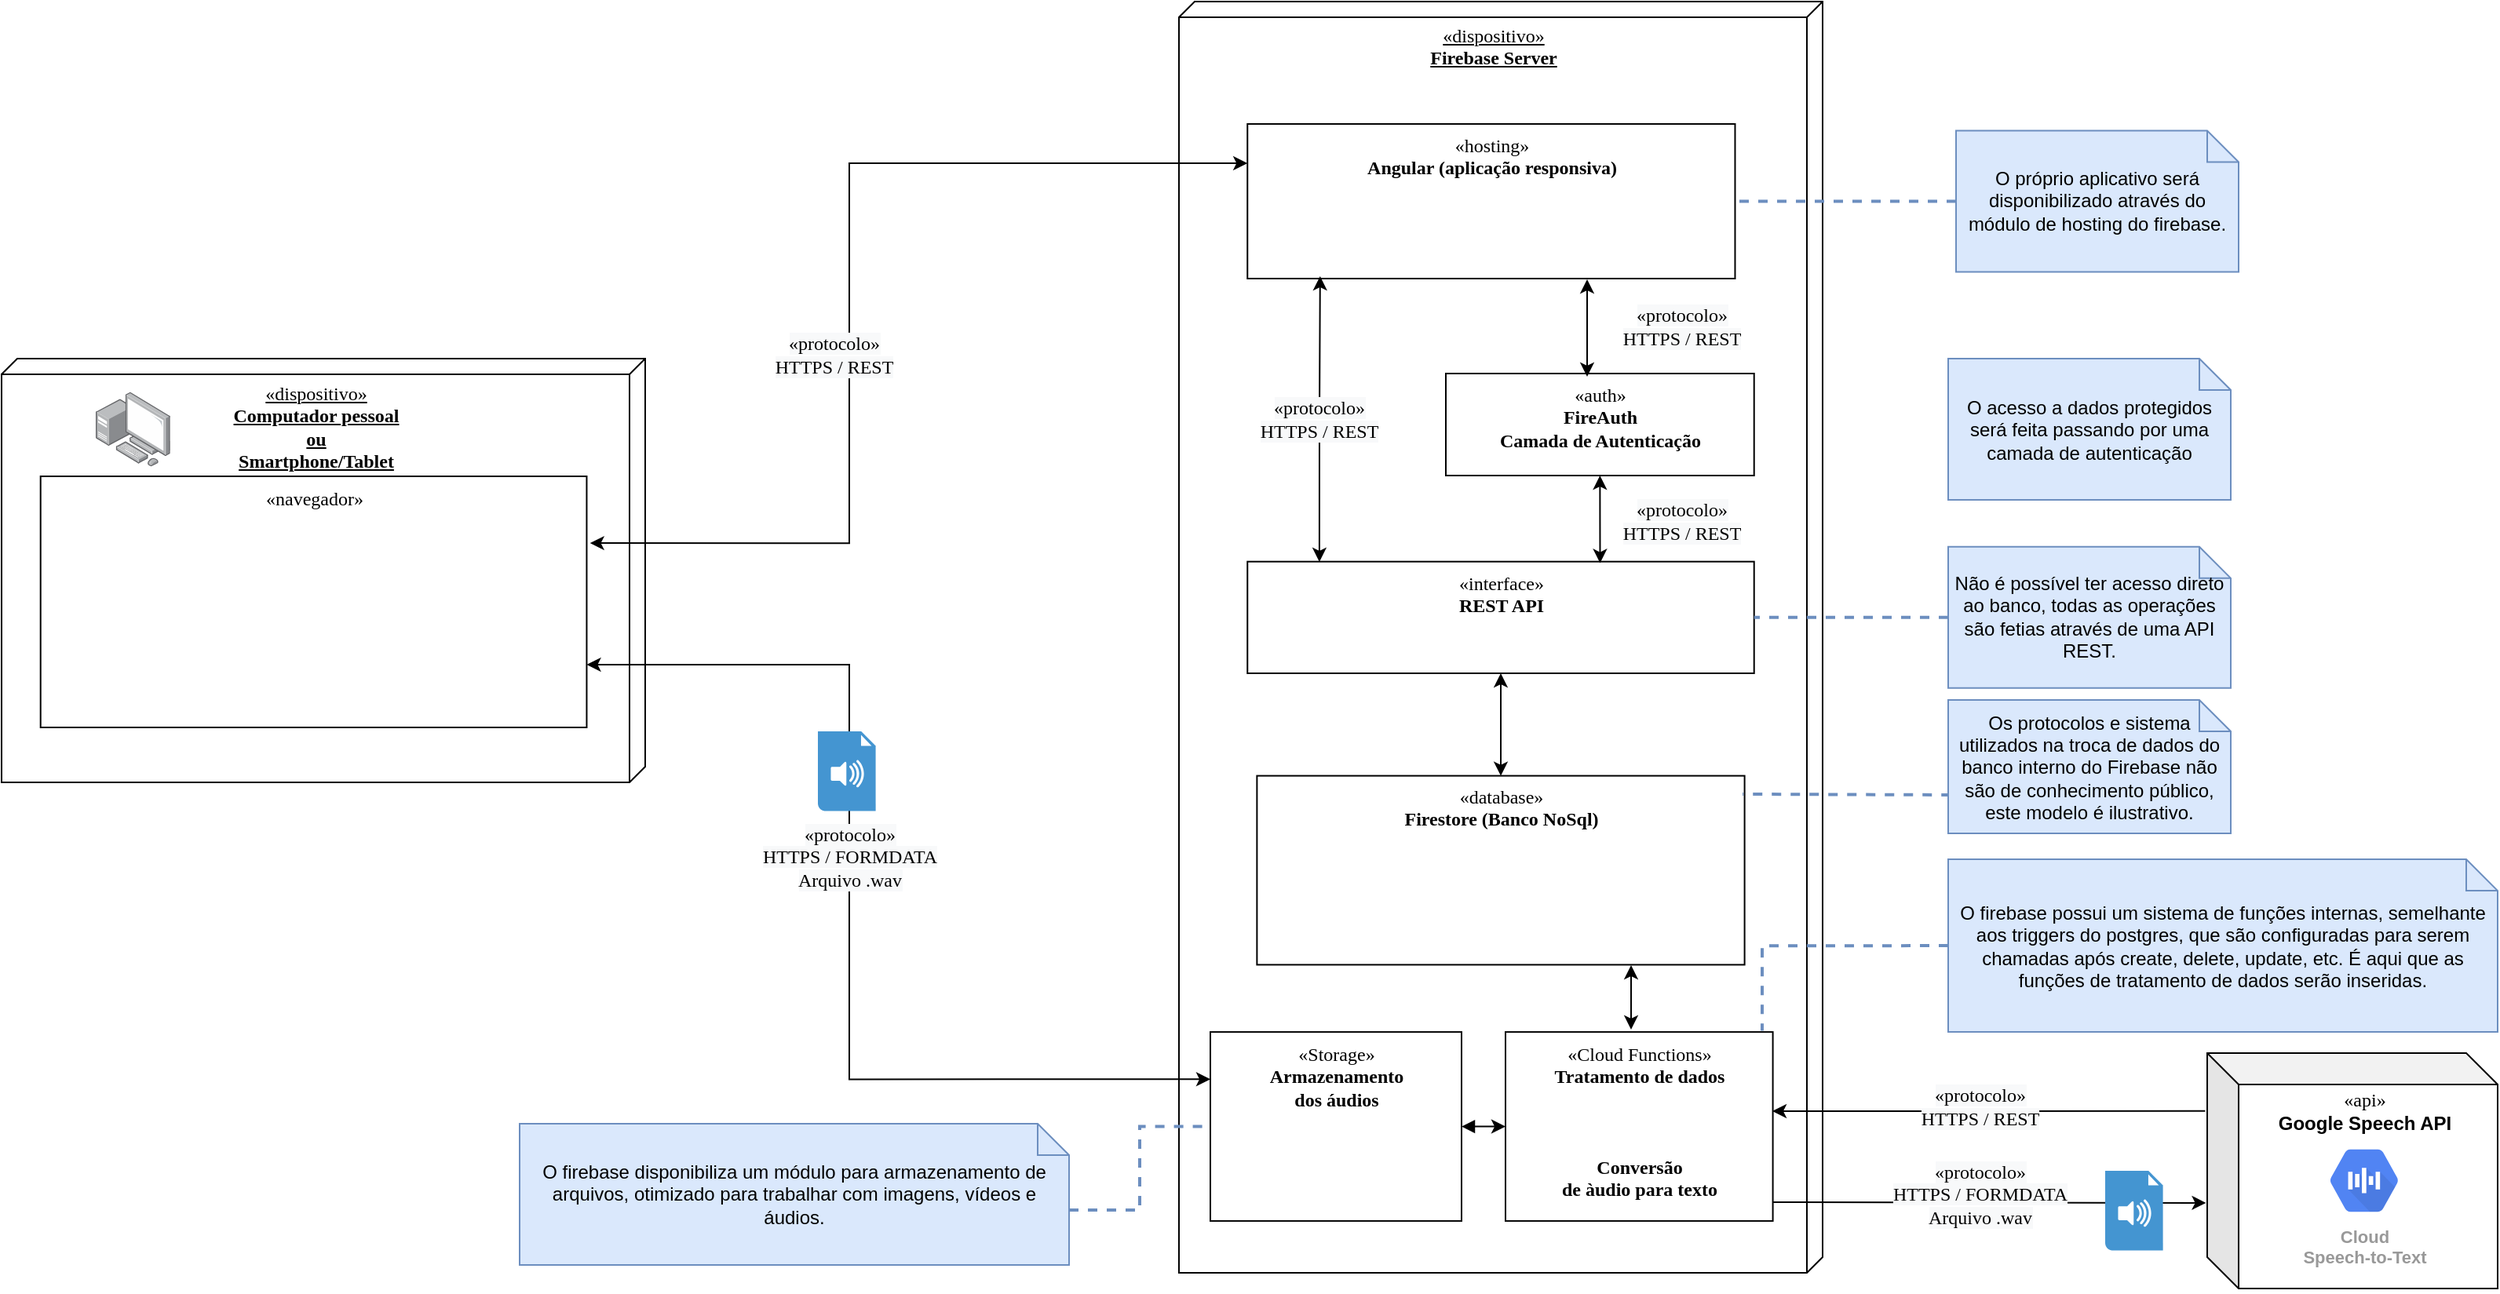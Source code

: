<mxfile version="13.0.3" type="device"><diagram name="Page-1" id="5f0bae14-7c28-e335-631c-24af17079c00"><mxGraphModel dx="1024" dy="596" grid="1" gridSize="10" guides="1" tooltips="1" connect="1" arrows="1" fold="1" page="1" pageScale="1" pageWidth="1100" pageHeight="850" background="#ffffff" math="0" shadow="0"><root><mxCell id="0"/><mxCell id="1" parent="0"/><mxCell id="NCtaSS7GQ4VLyrY8hRel-30" value="" style="group" parent="1" vertex="1" connectable="0"><mxGeometry x="750" y="25" width="410" height="810" as="geometry"/></mxCell><mxCell id="NCtaSS7GQ4VLyrY8hRel-31" value="" style="group" parent="NCtaSS7GQ4VLyrY8hRel-30" vertex="1" connectable="0"><mxGeometry width="410" height="810.0" as="geometry"/></mxCell><mxCell id="NCtaSS7GQ4VLyrY8hRel-32" value="«dispositivo»&lt;br&gt;&lt;b&gt;Firebase Server&lt;/b&gt;" style="verticalAlign=top;align=center;spacingTop=8;spacingLeft=2;spacingRight=12;shape=cube;size=10;direction=south;fontStyle=4;html=1;rounded=0;shadow=0;comic=0;labelBackgroundColor=none;strokeWidth=1;fontFamily=Verdana;fontSize=12" parent="NCtaSS7GQ4VLyrY8hRel-31" vertex="1"><mxGeometry width="410" height="810.0" as="geometry"/></mxCell><mxCell id="NCtaSS7GQ4VLyrY8hRel-38" style="edgeStyle=none;rounded=0;orthogonalLoop=1;jettySize=auto;html=1;exitX=0.5;exitY=1;exitDx=0;exitDy=0;entryX=0.5;entryY=0;entryDx=0;entryDy=0;startArrow=classic;startFill=1;" parent="NCtaSS7GQ4VLyrY8hRel-31" source="NCtaSS7GQ4VLyrY8hRel-33" target="NCtaSS7GQ4VLyrY8hRel-34" edge="1"><mxGeometry relative="1" as="geometry"/></mxCell><mxCell id="NCtaSS7GQ4VLyrY8hRel-33" value="«interface»&lt;br&gt;&lt;b&gt;REST API&lt;/b&gt;" style="html=1;rounded=0;shadow=0;comic=0;labelBackgroundColor=none;strokeWidth=1;fontFamily=Verdana;fontSize=12;align=center;verticalAlign=top;" parent="NCtaSS7GQ4VLyrY8hRel-31" vertex="1"><mxGeometry x="43.63" y="356.851" width="322.73" height="71.149" as="geometry"/></mxCell><mxCell id="NCtaSS7GQ4VLyrY8hRel-64" style="edgeStyle=orthogonalEdgeStyle;rounded=0;orthogonalLoop=1;jettySize=auto;html=1;startArrow=classic;startFill=1;" parent="NCtaSS7GQ4VLyrY8hRel-31" edge="1"><mxGeometry relative="1" as="geometry"><mxPoint x="288" y="614" as="sourcePoint"/><mxPoint x="288" y="655" as="targetPoint"/><Array as="points"><mxPoint x="288" y="635"/><mxPoint x="288" y="635"/></Array></mxGeometry></mxCell><mxCell id="NCtaSS7GQ4VLyrY8hRel-34" value="«database»&lt;br&gt;&lt;b&gt;Firestore (Banco NoSql)&lt;/b&gt;" style="html=1;rounded=0;shadow=0;comic=0;labelBackgroundColor=none;strokeWidth=1;fontFamily=Verdana;fontSize=12;align=center;verticalAlign=top;" parent="NCtaSS7GQ4VLyrY8hRel-31" vertex="1"><mxGeometry x="49.69" y="493.311" width="310.61" height="120.405" as="geometry"/></mxCell><mxCell id="NCtaSS7GQ4VLyrY8hRel-45" value="" style="shape=image;html=1;verticalAlign=top;verticalLabelPosition=bottom;labelBackgroundColor=#ffffff;imageAspect=0;aspect=fixed;image=https://cdn4.iconfinder.com/data/icons/google-i-o-2016/512/google_firebase-2-128.png" parent="NCtaSS7GQ4VLyrY8hRel-31" vertex="1"><mxGeometry x="310" y="6.42" width="65" height="65" as="geometry"/></mxCell><mxCell id="NCtaSS7GQ4VLyrY8hRel-63" value="«Cloud Functions»&lt;br&gt;&lt;b&gt;Tratamento de dados&lt;br&gt;&lt;br&gt;&lt;br&gt;&lt;br&gt;Conversão &lt;br&gt;de àudio para texto&lt;br&gt;&lt;/b&gt;" style="html=1;rounded=0;shadow=0;comic=0;labelBackgroundColor=none;strokeWidth=1;fontFamily=Verdana;fontSize=12;align=center;verticalAlign=top;" parent="NCtaSS7GQ4VLyrY8hRel-31" vertex="1"><mxGeometry x="208" y="656.554" width="170.3" height="120.405" as="geometry"/></mxCell><mxCell id="5Se_bmnI_o4pC2JBTxKC-6" value="«hosting»&lt;br&gt;&lt;b&gt;Angular (aplicação responsiva)&lt;/b&gt;" style="html=1;rounded=0;shadow=0;comic=0;labelBackgroundColor=none;strokeWidth=1;fontFamily=Verdana;fontSize=12;align=center;verticalAlign=top;" parent="NCtaSS7GQ4VLyrY8hRel-31" vertex="1"><mxGeometry x="43.63" y="77.986" width="310.61" height="98.514" as="geometry"/></mxCell><mxCell id="5Se_bmnI_o4pC2JBTxKC-11" value="" style="edgeStyle=orthogonalEdgeStyle;rounded=0;orthogonalLoop=1;jettySize=auto;html=1;startArrow=block;startFill=1;" parent="NCtaSS7GQ4VLyrY8hRel-31" source="5Se_bmnI_o4pC2JBTxKC-10" target="NCtaSS7GQ4VLyrY8hRel-63" edge="1"><mxGeometry relative="1" as="geometry"/></mxCell><mxCell id="5Se_bmnI_o4pC2JBTxKC-10" value="«Storage»&lt;br&gt;&lt;b&gt;Armazenamento&lt;br&gt;dos áudios&lt;br&gt;&lt;/b&gt;" style="html=1;rounded=0;shadow=0;comic=0;labelBackgroundColor=none;strokeWidth=1;fontFamily=Verdana;fontSize=12;align=center;verticalAlign=top;" parent="NCtaSS7GQ4VLyrY8hRel-31" vertex="1"><mxGeometry x="20" y="656.554" width="160" height="120.405" as="geometry"/></mxCell><mxCell id="TBz_cIA_gCpPjVC_vdFE-28" style="edgeStyle=orthogonalEdgeStyle;rounded=0;orthogonalLoop=1;jettySize=auto;html=1;startArrow=classic;startFill=1;entryX=0.149;entryY=0.985;entryDx=0;entryDy=0;entryPerimeter=0;exitX=0.142;exitY=0.002;exitDx=0;exitDy=0;exitPerimeter=0;" parent="NCtaSS7GQ4VLyrY8hRel-31" source="NCtaSS7GQ4VLyrY8hRel-33" target="5Se_bmnI_o4pC2JBTxKC-6" edge="1"><mxGeometry relative="1" as="geometry"><mxPoint x="90" y="317" as="sourcePoint"/><mxPoint x="90" y="255" as="targetPoint"/><Array as="points"/></mxGeometry></mxCell><mxCell id="TBz_cIA_gCpPjVC_vdFE-29" value="&lt;span style=&quot;font-family: &amp;#34;verdana&amp;#34; ; font-size: 12px ; background-color: rgb(248 , 249 , 250)&quot;&gt;«protocolo»&lt;br&gt;HTTPS / REST&lt;br&gt;&lt;/span&gt;" style="edgeLabel;html=1;align=center;verticalAlign=middle;resizable=0;points=[];" parent="TBz_cIA_gCpPjVC_vdFE-28" vertex="1" connectable="0"><mxGeometry x="-0.149" y="1" relative="1" as="geometry"><mxPoint y="-13.55" as="offset"/></mxGeometry></mxCell><mxCell id="NCtaSS7GQ4VLyrY8hRel-12" value="«dispositivo»&lt;br&gt;&lt;b&gt;Computador pessoal&lt;br&gt;ou&lt;br&gt;&lt;/b&gt;&lt;b&gt;Smartphone/Tablet&lt;/b&gt;" style="verticalAlign=top;align=center;spacingTop=8;spacingLeft=2;spacingRight=12;shape=cube;size=10;direction=south;fontStyle=4;html=1;rounded=0;shadow=0;comic=0;labelBackgroundColor=none;strokeWidth=1;fontFamily=Verdana;fontSize=12" parent="1" vertex="1"><mxGeometry y="252.5" width="410" height="270" as="geometry"/></mxCell><mxCell id="5Se_bmnI_o4pC2JBTxKC-15" style="rounded=0;orthogonalLoop=1;jettySize=auto;html=1;startArrow=classic;startFill=1;entryX=0;entryY=0.25;entryDx=0;entryDy=0;exitX=1;exitY=0.75;exitDx=0;exitDy=0;edgeStyle=orthogonalEdgeStyle;" parent="1" source="NCtaSS7GQ4VLyrY8hRel-13" target="5Se_bmnI_o4pC2JBTxKC-10" edge="1"><mxGeometry relative="1" as="geometry"><mxPoint x="433.817" y="182.56" as="sourcePoint"/><mxPoint x="803.63" y="182.5" as="targetPoint"/><Array as="points"><mxPoint x="540" y="448"/><mxPoint x="540" y="712"/></Array></mxGeometry></mxCell><mxCell id="5Se_bmnI_o4pC2JBTxKC-16" value="&lt;span style=&quot;font-family: &amp;#34;verdana&amp;#34; ; font-size: 12px ; background-color: rgb(248 , 249 , 250)&quot;&gt;«protocolo»&lt;br&gt;HTTPS / FORMDATA&lt;br&gt;Arquivo .wav&lt;br&gt;&lt;/span&gt;" style="edgeLabel;html=1;align=center;verticalAlign=middle;resizable=0;points=[];" parent="5Se_bmnI_o4pC2JBTxKC-15" vertex="1" connectable="0"><mxGeometry x="0.196" y="1" relative="1" as="geometry"><mxPoint x="-1" y="-106.02" as="offset"/></mxGeometry></mxCell><mxCell id="TBz_cIA_gCpPjVC_vdFE-42" value="&lt;span style=&quot;font-family: &amp;#34;verdana&amp;#34; ; font-size: 12px ; background-color: rgb(248 , 249 , 250)&quot;&gt;&lt;br&gt;&lt;/span&gt;" style="edgeLabel;html=1;align=center;verticalAlign=middle;resizable=0;points=[];" parent="5Se_bmnI_o4pC2JBTxKC-15" vertex="1" connectable="0"><mxGeometry x="0.196" y="1" relative="1" as="geometry"><mxPoint x="728.97" y="164.36" as="offset"/></mxGeometry></mxCell><mxCell id="TBz_cIA_gCpPjVC_vdFE-26" value="" style="shape=cube;whiteSpace=wrap;html=1;boundedLbl=1;backgroundOutline=1;darkOpacity=0.05;darkOpacity2=0.1;" parent="1" vertex="1"><mxGeometry x="1405" y="695" width="185" height="150" as="geometry"/></mxCell><mxCell id="jOcGhsLgG3rvUiVhUe0b-11" style="edgeStyle=orthogonalEdgeStyle;rounded=0;orthogonalLoop=1;jettySize=auto;html=1;exitX=-0.009;exitY=0.712;exitDx=0;exitDy=0;exitPerimeter=0;entryX=0.996;entryY=0.097;entryDx=0;entryDy=0;fillColor=#dae8fc;strokeColor=#6c8ebf;endArrow=none;endFill=0;dashed=1;strokeWidth=2;entryPerimeter=0;" parent="1" source="jOcGhsLgG3rvUiVhUe0b-10" target="NCtaSS7GQ4VLyrY8hRel-34" edge="1"><mxGeometry relative="1" as="geometry"><Array as="points"><mxPoint x="1240" y="531"/></Array></mxGeometry></mxCell><mxCell id="NCtaSS7GQ4VLyrY8hRel-13" value="«navegador»" style="html=1;rounded=0;shadow=0;comic=0;labelBackgroundColor=none;strokeWidth=1;fontFamily=Verdana;fontSize=12;align=center;verticalAlign=top;" parent="1" vertex="1"><mxGeometry x="24.85" y="327.5" width="347.88" height="160" as="geometry"/></mxCell><mxCell id="NCtaSS7GQ4VLyrY8hRel-18" value="" style="points=[];aspect=fixed;html=1;align=center;shadow=0;dashed=0;image;image=img/lib/allied_telesis/computer_and_terminals/Personal_Computer_with_Server.svg;" parent="1" vertex="1"><mxGeometry x="60" y="273.8" width="47.4" height="47.4" as="geometry"/></mxCell><mxCell id="jOcGhsLgG3rvUiVhUe0b-10" value="Os protocolos e sistema utilizados na troca de dados do banco interno do Firebase não são de conhecimento público, este modelo é ilustrativo." style="shape=note;size=20;whiteSpace=wrap;html=1;fillColor=#dae8fc;strokeColor=#6c8ebf;" parent="1" vertex="1"><mxGeometry x="1240" y="470" width="180" height="85" as="geometry"/></mxCell><mxCell id="jOcGhsLgG3rvUiVhUe0b-12" value="O firebase possui um sistema de funções internas, semelhante aos triggers do postgres, que são configuradas para serem chamadas após create, delete, update, etc. É aqui que as funções de tratamento de dados serão inseridas." style="shape=note;size=20;whiteSpace=wrap;html=1;fillColor=#dae8fc;strokeColor=#6c8ebf;" parent="1" vertex="1"><mxGeometry x="1240" y="571.55" width="350" height="110" as="geometry"/></mxCell><mxCell id="NCtaSS7GQ4VLyrY8hRel-55" value="" style="shape=image;html=1;verticalAlign=top;verticalLabelPosition=bottom;labelBackgroundColor=#ffffff;imageAspect=0;aspect=fixed;image=https://cdn2.iconfinder.com/data/icons/freecns-cumulus/16/519964-027_Smartphone-128.png" parent="1" vertex="1"><mxGeometry x="280" y="269.5" width="50" height="50" as="geometry"/></mxCell><mxCell id="NCtaSS7GQ4VLyrY8hRel-22" style="rounded=0;orthogonalLoop=1;jettySize=auto;html=1;startArrow=classic;startFill=1;entryX=0;entryY=0.25;entryDx=0;entryDy=0;exitX=1.006;exitY=0.266;exitDx=0;exitDy=0;exitPerimeter=0;edgeStyle=orthogonalEdgeStyle;" parent="1" source="NCtaSS7GQ4VLyrY8hRel-13" target="5Se_bmnI_o4pC2JBTxKC-6" edge="1"><mxGeometry relative="1" as="geometry"><mxPoint x="412" y="320" as="sourcePoint"/><mxPoint x="733.485" y="352.0" as="targetPoint"/><Array as="points"><mxPoint x="540" y="370"/><mxPoint x="540" y="128"/><mxPoint x="794" y="128"/></Array></mxGeometry></mxCell><mxCell id="NCtaSS7GQ4VLyrY8hRel-25" value="&lt;span style=&quot;font-family: &amp;#34;verdana&amp;#34; ; font-size: 12px ; background-color: rgb(248 , 249 , 250)&quot;&gt;«protocolo»&lt;br&gt;HTTPS / REST&lt;br&gt;&lt;/span&gt;" style="edgeLabel;html=1;align=center;verticalAlign=middle;resizable=0;points=[];" parent="NCtaSS7GQ4VLyrY8hRel-22" vertex="1" connectable="0"><mxGeometry x="0.196" y="1" relative="1" as="geometry"><mxPoint x="-9.0" y="110.39" as="offset"/></mxGeometry></mxCell><mxCell id="5Se_bmnI_o4pC2JBTxKC-21" style="edgeStyle=orthogonalEdgeStyle;rounded=0;orthogonalLoop=1;jettySize=auto;html=1;exitX=0;exitY=0.5;exitDx=0;exitDy=0;exitPerimeter=0;entryX=1;entryY=0.5;entryDx=0;entryDy=0;startArrow=none;startFill=0;fillColor=#dae8fc;strokeColor=#6c8ebf;dashed=1;endArrow=none;endFill=0;strokeWidth=2;" parent="1" source="5Se_bmnI_o4pC2JBTxKC-20" target="5Se_bmnI_o4pC2JBTxKC-6" edge="1"><mxGeometry relative="1" as="geometry"/></mxCell><mxCell id="5Se_bmnI_o4pC2JBTxKC-20" value="O próprio aplicativo será disponibilizado através do módulo de hosting do firebase." style="shape=note;size=20;whiteSpace=wrap;html=1;fillColor=#dae8fc;strokeColor=#6c8ebf;" parent="1" vertex="1"><mxGeometry x="1245" y="107.24" width="180" height="90" as="geometry"/></mxCell><mxCell id="5Se_bmnI_o4pC2JBTxKC-23" value="" style="edgeStyle=orthogonalEdgeStyle;rounded=0;orthogonalLoop=1;jettySize=auto;html=1;startArrow=none;startFill=0;entryX=1;entryY=0.5;entryDx=0;entryDy=0;fillColor=#dae8fc;strokeColor=#6c8ebf;dashed=1;endArrow=none;endFill=0;strokeWidth=2;exitX=0;exitY=0.5;exitDx=0;exitDy=0;exitPerimeter=0;" parent="1" source="5Se_bmnI_o4pC2JBTxKC-22" target="NCtaSS7GQ4VLyrY8hRel-33" edge="1"><mxGeometry relative="1" as="geometry"><Array as="points"><mxPoint x="1200" y="417"/><mxPoint x="1200" y="417"/></Array></mxGeometry></mxCell><mxCell id="5Se_bmnI_o4pC2JBTxKC-22" value="Não é possível ter acesso direto ao banco, todas as operações são fetias através de uma API REST." style="shape=note;size=20;whiteSpace=wrap;html=1;fillColor=#dae8fc;strokeColor=#6c8ebf;" parent="1" vertex="1"><mxGeometry x="1240" y="372.43" width="180" height="90" as="geometry"/></mxCell><mxCell id="5Se_bmnI_o4pC2JBTxKC-24" value="«auth»&lt;br&gt;&lt;b&gt;FireAuth&lt;/b&gt;&lt;br&gt;&lt;b&gt;Camada de Autenticação&lt;/b&gt;" style="html=1;rounded=0;shadow=0;comic=0;labelBackgroundColor=none;strokeWidth=1;fontFamily=Verdana;fontSize=12;align=center;verticalAlign=top;" parent="1" vertex="1"><mxGeometry x="920" y="262" width="196.36" height="65" as="geometry"/></mxCell><mxCell id="5Se_bmnI_o4pC2JBTxKC-8" style="edgeStyle=orthogonalEdgeStyle;rounded=0;orthogonalLoop=1;jettySize=auto;html=1;startArrow=classic;startFill=1;" parent="1" edge="1"><mxGeometry relative="1" as="geometry"><mxPoint x="1010" y="264" as="sourcePoint"/><mxPoint x="1010" y="202" as="targetPoint"/><Array as="points"><mxPoint x="1010" y="264"/></Array></mxGeometry></mxCell><mxCell id="5Se_bmnI_o4pC2JBTxKC-9" value="&lt;span style=&quot;font-family: &amp;#34;verdana&amp;#34; ; font-size: 12px ; background-color: rgb(248 , 249 , 250)&quot;&gt;«protocolo»&lt;br&gt;HTTPS / REST&lt;br&gt;&lt;/span&gt;" style="edgeLabel;html=1;align=center;verticalAlign=middle;resizable=0;points=[];" parent="5Se_bmnI_o4pC2JBTxKC-8" vertex="1" connectable="0"><mxGeometry x="-0.149" y="1" relative="1" as="geometry"><mxPoint x="61" y="-6" as="offset"/></mxGeometry></mxCell><mxCell id="5Se_bmnI_o4pC2JBTxKC-25" style="edgeStyle=orthogonalEdgeStyle;rounded=0;orthogonalLoop=1;jettySize=auto;html=1;exitX=0.5;exitY=1;exitDx=0;exitDy=0;startArrow=classic;startFill=1;entryX=0.696;entryY=0.013;entryDx=0;entryDy=0;entryPerimeter=0;" parent="1" source="5Se_bmnI_o4pC2JBTxKC-24" target="NCtaSS7GQ4VLyrY8hRel-33" edge="1"><mxGeometry relative="1" as="geometry"><mxPoint x="964.995" y="430.0" as="sourcePoint"/><mxPoint x="955" y="350" as="targetPoint"/></mxGeometry></mxCell><mxCell id="5Se_bmnI_o4pC2JBTxKC-26" value="&lt;span style=&quot;font-family: &amp;#34;verdana&amp;#34; ; font-size: 12px ; background-color: rgb(248 , 249 , 250)&quot;&gt;«protocolo»&lt;/span&gt;&lt;br style=&quot;font-family: &amp;#34;verdana&amp;#34; ; font-size: 12px&quot;&gt;&lt;span style=&quot;font-family: &amp;#34;verdana&amp;#34; ; font-size: 12px ; background-color: rgb(248 , 249 , 250)&quot;&gt;HTTPS / REST&lt;/span&gt;" style="edgeLabel;html=1;align=center;verticalAlign=middle;resizable=0;points=[];" parent="5Se_bmnI_o4pC2JBTxKC-25" vertex="1" connectable="0"><mxGeometry x="-0.151" relative="1" as="geometry"><mxPoint x="51.8" y="5" as="offset"/></mxGeometry></mxCell><mxCell id="TBz_cIA_gCpPjVC_vdFE-7" value="&lt;span style=&quot;font-family: &amp;#34;verdana&amp;#34;&quot;&gt;«api»&lt;br&gt;&lt;/span&gt;&lt;b&gt;Google Speech API&lt;/b&gt;" style="text;html=1;align=center;verticalAlign=middle;resizable=0;points=[];autosize=1;" parent="1" vertex="1"><mxGeometry x="1440" y="716.96" width="130" height="30" as="geometry"/></mxCell><mxCell id="TBz_cIA_gCpPjVC_vdFE-8" value="O acesso a dados protegidos será feita passando por uma camada de autenticação" style="shape=note;size=20;whiteSpace=wrap;html=1;fillColor=#dae8fc;strokeColor=#6c8ebf;" parent="1" vertex="1"><mxGeometry x="1240" y="252.5" width="180" height="90" as="geometry"/></mxCell><mxCell id="TBz_cIA_gCpPjVC_vdFE-9" value="Cloud&#10;Speech-to-Text" style="html=1;fillColor=#5184F3;strokeColor=none;verticalAlign=top;labelPosition=center;verticalLabelPosition=bottom;align=center;spacingTop=-6;fontSize=11;fontStyle=1;fontColor=#999999;shape=mxgraph.gcp2.hexIcon;prIcon=cloud_speech_api" parent="1" vertex="1"><mxGeometry x="1472" y="746.96" width="66" height="58.5" as="geometry"/></mxCell><mxCell id="TBz_cIA_gCpPjVC_vdFE-6" value="" style="edgeStyle=orthogonalEdgeStyle;rounded=0;orthogonalLoop=1;jettySize=auto;html=1;startArrow=classic;startFill=1;exitX=-0.004;exitY=0.703;exitDx=0;exitDy=0;exitPerimeter=0;endArrow=none;endFill=0;" parent="1" edge="1"><mxGeometry relative="1" as="geometry"><mxPoint x="1404.26" y="790.45" as="sourcePoint"/><mxPoint x="1128" y="790" as="targetPoint"/><Array as="points"><mxPoint x="1128" y="791"/></Array></mxGeometry></mxCell><mxCell id="TBz_cIA_gCpPjVC_vdFE-43" value="" style="shadow=0;dashed=0;html=1;strokeColor=none;fillColor=#4495D1;labelPosition=center;verticalLabelPosition=bottom;verticalAlign=top;align=center;outlineConnect=0;shape=mxgraph.veeam.audio_file;" parent="1" vertex="1"><mxGeometry x="1340" y="770" width="36.8" height="50.8" as="geometry"/></mxCell><mxCell id="VVbHoAsk1UqERT5cTGb4-4" value="" style="edgeStyle=orthogonalEdgeStyle;rounded=0;orthogonalLoop=1;jettySize=auto;html=1;startArrow=classic;startFill=1;endArrow=none;endFill=0;entryX=-0.007;entryY=0.246;entryDx=0;entryDy=0;entryPerimeter=0;" parent="1" target="TBz_cIA_gCpPjVC_vdFE-26" edge="1"><mxGeometry relative="1" as="geometry"><mxPoint x="1128" y="732" as="sourcePoint"/><mxPoint x="1310" y="730" as="targetPoint"/><Array as="points"><mxPoint x="1170" y="732"/><mxPoint x="1170" y="732"/></Array></mxGeometry></mxCell><mxCell id="VVbHoAsk1UqERT5cTGb4-5" value="&lt;span style=&quot;font-family: &amp;#34;verdana&amp;#34; ; font-size: 12px ; background-color: rgb(248 , 249 , 250)&quot;&gt;«protocolo»&lt;/span&gt;&lt;br style=&quot;font-family: &amp;#34;verdana&amp;#34; ; font-size: 12px&quot;&gt;&lt;span style=&quot;font-family: &amp;#34;verdana&amp;#34; ; font-size: 12px ; background-color: rgb(248 , 249 , 250)&quot;&gt;HTTPS / FORMDATA&lt;/span&gt;&lt;br style=&quot;font-family: &amp;#34;verdana&amp;#34; ; font-size: 12px&quot;&gt;&lt;span style=&quot;font-family: &amp;#34;verdana&amp;#34; ; font-size: 12px ; background-color: rgb(248 , 249 , 250)&quot;&gt;Arquivo .wav&lt;/span&gt;" style="edgeLabel;html=1;align=center;verticalAlign=middle;resizable=0;points=[];" parent="VVbHoAsk1UqERT5cTGb4-4" vertex="1" connectable="0"><mxGeometry x="1" y="-150" relative="1" as="geometry"><mxPoint x="-144.06" y="-96.9" as="offset"/></mxGeometry></mxCell><mxCell id="VVbHoAsk1UqERT5cTGb4-6" value="&lt;span style=&quot;font-family: &amp;#34;verdana&amp;#34; ; font-size: 12px ; background-color: rgb(248 , 249 , 250)&quot;&gt;«protocolo»&lt;/span&gt;&lt;br style=&quot;font-family: &amp;#34;verdana&amp;#34; ; font-size: 12px&quot;&gt;&lt;span style=&quot;font-family: &amp;#34;verdana&amp;#34; ; font-size: 12px ; background-color: rgb(248 , 249 , 250)&quot;&gt;HTTPS / REST&lt;/span&gt;" style="edgeLabel;html=1;align=center;verticalAlign=middle;resizable=0;points=[];" parent="VVbHoAsk1UqERT5cTGb4-4" vertex="1" connectable="0"><mxGeometry x="0.208" y="3" relative="1" as="geometry"><mxPoint x="-34.86" as="offset"/></mxGeometry></mxCell><mxCell id="jOcGhsLgG3rvUiVhUe0b-13" style="edgeStyle=orthogonalEdgeStyle;rounded=0;orthogonalLoop=1;jettySize=auto;html=1;exitX=0;exitY=0.5;exitDx=0;exitDy=0;exitPerimeter=0;entryX=0.96;entryY=-0.007;entryDx=0;entryDy=0;fillColor=#dae8fc;strokeColor=#6c8ebf;dashed=1;endArrow=none;endFill=0;strokeWidth=2;entryPerimeter=0;" parent="1" source="jOcGhsLgG3rvUiVhUe0b-12" target="NCtaSS7GQ4VLyrY8hRel-63" edge="1"><mxGeometry relative="1" as="geometry"/></mxCell><mxCell id="5Se_bmnI_o4pC2JBTxKC-17" value="O firebase disponibiliza um módulo para armazenamento de arquivos, otimizado para trabalhar com imagens, vídeos e áudios." style="shape=note;size=20;whiteSpace=wrap;html=1;fillColor=#dae8fc;strokeColor=#6c8ebf;" parent="1" vertex="1"><mxGeometry x="330" y="740" width="350" height="90" as="geometry"/></mxCell><mxCell id="5Se_bmnI_o4pC2JBTxKC-19" style="edgeStyle=orthogonalEdgeStyle;rounded=0;orthogonalLoop=1;jettySize=auto;html=1;exitX=0;exitY=0;exitDx=350;exitDy=55;exitPerimeter=0;startArrow=none;startFill=0;fillColor=#dae8fc;strokeColor=#6c8ebf;dashed=1;endArrow=none;endFill=0;strokeWidth=2;" parent="1" source="5Se_bmnI_o4pC2JBTxKC-17" target="5Se_bmnI_o4pC2JBTxKC-10" edge="1"><mxGeometry relative="1" as="geometry"/></mxCell><mxCell id="TBz_cIA_gCpPjVC_vdFE-30" value="" style="shadow=0;dashed=0;html=1;strokeColor=none;fillColor=#4495D1;labelPosition=center;verticalLabelPosition=bottom;verticalAlign=top;align=center;outlineConnect=0;shape=mxgraph.veeam.audio_file;" parent="1" vertex="1"><mxGeometry x="520" y="490" width="36.8" height="50.8" as="geometry"/></mxCell></root></mxGraphModel></diagram></mxfile>
